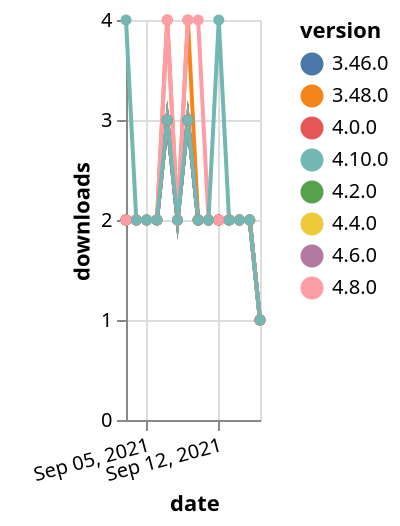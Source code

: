 {"$schema": "https://vega.github.io/schema/vega-lite/v5.json", "description": "A simple bar chart with embedded data.", "data": {"values": [{"date": "2021-09-03", "total": 1489, "delta": 2, "version": "4.4.0"}, {"date": "2021-09-04", "total": 1491, "delta": 2, "version": "4.4.0"}, {"date": "2021-09-05", "total": 1493, "delta": 2, "version": "4.4.0"}, {"date": "2021-09-06", "total": 1495, "delta": 2, "version": "4.4.0"}, {"date": "2021-09-07", "total": 1498, "delta": 3, "version": "4.4.0"}, {"date": "2021-09-08", "total": 1500, "delta": 2, "version": "4.4.0"}, {"date": "2021-09-09", "total": 1503, "delta": 3, "version": "4.4.0"}, {"date": "2021-09-10", "total": 1505, "delta": 2, "version": "4.4.0"}, {"date": "2021-09-11", "total": 1507, "delta": 2, "version": "4.4.0"}, {"date": "2021-09-12", "total": 1509, "delta": 2, "version": "4.4.0"}, {"date": "2021-09-13", "total": 1511, "delta": 2, "version": "4.4.0"}, {"date": "2021-09-14", "total": 1513, "delta": 2, "version": "4.4.0"}, {"date": "2021-09-15", "total": 1515, "delta": 2, "version": "4.4.0"}, {"date": "2021-09-16", "total": 1516, "delta": 1, "version": "4.4.0"}, {"date": "2021-09-03", "total": 1637, "delta": 2, "version": "4.2.0"}, {"date": "2021-09-04", "total": 1639, "delta": 2, "version": "4.2.0"}, {"date": "2021-09-05", "total": 1641, "delta": 2, "version": "4.2.0"}, {"date": "2021-09-06", "total": 1643, "delta": 2, "version": "4.2.0"}, {"date": "2021-09-07", "total": 1646, "delta": 3, "version": "4.2.0"}, {"date": "2021-09-08", "total": 1648, "delta": 2, "version": "4.2.0"}, {"date": "2021-09-09", "total": 1651, "delta": 3, "version": "4.2.0"}, {"date": "2021-09-10", "total": 1653, "delta": 2, "version": "4.2.0"}, {"date": "2021-09-11", "total": 1655, "delta": 2, "version": "4.2.0"}, {"date": "2021-09-12", "total": 1657, "delta": 2, "version": "4.2.0"}, {"date": "2021-09-13", "total": 1659, "delta": 2, "version": "4.2.0"}, {"date": "2021-09-14", "total": 1661, "delta": 2, "version": "4.2.0"}, {"date": "2021-09-15", "total": 1663, "delta": 2, "version": "4.2.0"}, {"date": "2021-09-16", "total": 1664, "delta": 1, "version": "4.2.0"}, {"date": "2021-09-03", "total": 2388, "delta": 2, "version": "3.46.0"}, {"date": "2021-09-04", "total": 2390, "delta": 2, "version": "3.46.0"}, {"date": "2021-09-05", "total": 2392, "delta": 2, "version": "3.46.0"}, {"date": "2021-09-06", "total": 2394, "delta": 2, "version": "3.46.0"}, {"date": "2021-09-07", "total": 2397, "delta": 3, "version": "3.46.0"}, {"date": "2021-09-08", "total": 2399, "delta": 2, "version": "3.46.0"}, {"date": "2021-09-09", "total": 2402, "delta": 3, "version": "3.46.0"}, {"date": "2021-09-10", "total": 2404, "delta": 2, "version": "3.46.0"}, {"date": "2021-09-11", "total": 2406, "delta": 2, "version": "3.46.0"}, {"date": "2021-09-12", "total": 2408, "delta": 2, "version": "3.46.0"}, {"date": "2021-09-13", "total": 2410, "delta": 2, "version": "3.46.0"}, {"date": "2021-09-14", "total": 2412, "delta": 2, "version": "3.46.0"}, {"date": "2021-09-15", "total": 2414, "delta": 2, "version": "3.46.0"}, {"date": "2021-09-16", "total": 2415, "delta": 1, "version": "3.46.0"}, {"date": "2021-09-03", "total": 1022, "delta": 2, "version": "4.6.0"}, {"date": "2021-09-04", "total": 1024, "delta": 2, "version": "4.6.0"}, {"date": "2021-09-05", "total": 1026, "delta": 2, "version": "4.6.0"}, {"date": "2021-09-06", "total": 1028, "delta": 2, "version": "4.6.0"}, {"date": "2021-09-07", "total": 1031, "delta": 3, "version": "4.6.0"}, {"date": "2021-09-08", "total": 1033, "delta": 2, "version": "4.6.0"}, {"date": "2021-09-09", "total": 1036, "delta": 3, "version": "4.6.0"}, {"date": "2021-09-10", "total": 1038, "delta": 2, "version": "4.6.0"}, {"date": "2021-09-11", "total": 1040, "delta": 2, "version": "4.6.0"}, {"date": "2021-09-12", "total": 1042, "delta": 2, "version": "4.6.0"}, {"date": "2021-09-13", "total": 1044, "delta": 2, "version": "4.6.0"}, {"date": "2021-09-14", "total": 1046, "delta": 2, "version": "4.6.0"}, {"date": "2021-09-15", "total": 1048, "delta": 2, "version": "4.6.0"}, {"date": "2021-09-16", "total": 1049, "delta": 1, "version": "4.6.0"}, {"date": "2021-09-03", "total": 2524, "delta": 2, "version": "3.48.0"}, {"date": "2021-09-04", "total": 2526, "delta": 2, "version": "3.48.0"}, {"date": "2021-09-05", "total": 2528, "delta": 2, "version": "3.48.0"}, {"date": "2021-09-06", "total": 2530, "delta": 2, "version": "3.48.0"}, {"date": "2021-09-07", "total": 2534, "delta": 4, "version": "3.48.0"}, {"date": "2021-09-08", "total": 2536, "delta": 2, "version": "3.48.0"}, {"date": "2021-09-09", "total": 2540, "delta": 4, "version": "3.48.0"}, {"date": "2021-09-10", "total": 2542, "delta": 2, "version": "3.48.0"}, {"date": "2021-09-11", "total": 2544, "delta": 2, "version": "3.48.0"}, {"date": "2021-09-12", "total": 2546, "delta": 2, "version": "3.48.0"}, {"date": "2021-09-13", "total": 2548, "delta": 2, "version": "3.48.0"}, {"date": "2021-09-14", "total": 2550, "delta": 2, "version": "3.48.0"}, {"date": "2021-09-15", "total": 2552, "delta": 2, "version": "3.48.0"}, {"date": "2021-09-16", "total": 2553, "delta": 1, "version": "3.48.0"}, {"date": "2021-09-03", "total": 2068, "delta": 2, "version": "4.0.0"}, {"date": "2021-09-04", "total": 2070, "delta": 2, "version": "4.0.0"}, {"date": "2021-09-05", "total": 2072, "delta": 2, "version": "4.0.0"}, {"date": "2021-09-06", "total": 2074, "delta": 2, "version": "4.0.0"}, {"date": "2021-09-07", "total": 2077, "delta": 3, "version": "4.0.0"}, {"date": "2021-09-08", "total": 2079, "delta": 2, "version": "4.0.0"}, {"date": "2021-09-09", "total": 2082, "delta": 3, "version": "4.0.0"}, {"date": "2021-09-10", "total": 2084, "delta": 2, "version": "4.0.0"}, {"date": "2021-09-11", "total": 2086, "delta": 2, "version": "4.0.0"}, {"date": "2021-09-12", "total": 2088, "delta": 2, "version": "4.0.0"}, {"date": "2021-09-13", "total": 2090, "delta": 2, "version": "4.0.0"}, {"date": "2021-09-14", "total": 2092, "delta": 2, "version": "4.0.0"}, {"date": "2021-09-15", "total": 2094, "delta": 2, "version": "4.0.0"}, {"date": "2021-09-16", "total": 2095, "delta": 1, "version": "4.0.0"}, {"date": "2021-09-03", "total": 750, "delta": 2, "version": "4.8.0"}, {"date": "2021-09-04", "total": 752, "delta": 2, "version": "4.8.0"}, {"date": "2021-09-05", "total": 754, "delta": 2, "version": "4.8.0"}, {"date": "2021-09-06", "total": 756, "delta": 2, "version": "4.8.0"}, {"date": "2021-09-07", "total": 760, "delta": 4, "version": "4.8.0"}, {"date": "2021-09-08", "total": 762, "delta": 2, "version": "4.8.0"}, {"date": "2021-09-09", "total": 766, "delta": 4, "version": "4.8.0"}, {"date": "2021-09-10", "total": 770, "delta": 4, "version": "4.8.0"}, {"date": "2021-09-11", "total": 772, "delta": 2, "version": "4.8.0"}, {"date": "2021-09-12", "total": 774, "delta": 2, "version": "4.8.0"}, {"date": "2021-09-13", "total": 776, "delta": 2, "version": "4.8.0"}, {"date": "2021-09-14", "total": 778, "delta": 2, "version": "4.8.0"}, {"date": "2021-09-15", "total": 780, "delta": 2, "version": "4.8.0"}, {"date": "2021-09-16", "total": 781, "delta": 1, "version": "4.8.0"}, {"date": "2021-09-03", "total": 231, "delta": 4, "version": "4.10.0"}, {"date": "2021-09-04", "total": 233, "delta": 2, "version": "4.10.0"}, {"date": "2021-09-05", "total": 235, "delta": 2, "version": "4.10.0"}, {"date": "2021-09-06", "total": 237, "delta": 2, "version": "4.10.0"}, {"date": "2021-09-07", "total": 240, "delta": 3, "version": "4.10.0"}, {"date": "2021-09-08", "total": 242, "delta": 2, "version": "4.10.0"}, {"date": "2021-09-09", "total": 245, "delta": 3, "version": "4.10.0"}, {"date": "2021-09-10", "total": 247, "delta": 2, "version": "4.10.0"}, {"date": "2021-09-11", "total": 249, "delta": 2, "version": "4.10.0"}, {"date": "2021-09-12", "total": 253, "delta": 4, "version": "4.10.0"}, {"date": "2021-09-13", "total": 255, "delta": 2, "version": "4.10.0"}, {"date": "2021-09-14", "total": 257, "delta": 2, "version": "4.10.0"}, {"date": "2021-09-15", "total": 259, "delta": 2, "version": "4.10.0"}, {"date": "2021-09-16", "total": 260, "delta": 1, "version": "4.10.0"}]}, "width": "container", "mark": {"type": "line", "point": {"filled": true}}, "encoding": {"x": {"field": "date", "type": "temporal", "timeUnit": "yearmonthdate", "title": "date", "axis": {"labelAngle": -15}}, "y": {"field": "delta", "type": "quantitative", "title": "downloads"}, "color": {"field": "version", "type": "nominal"}, "tooltip": {"field": "delta"}}}